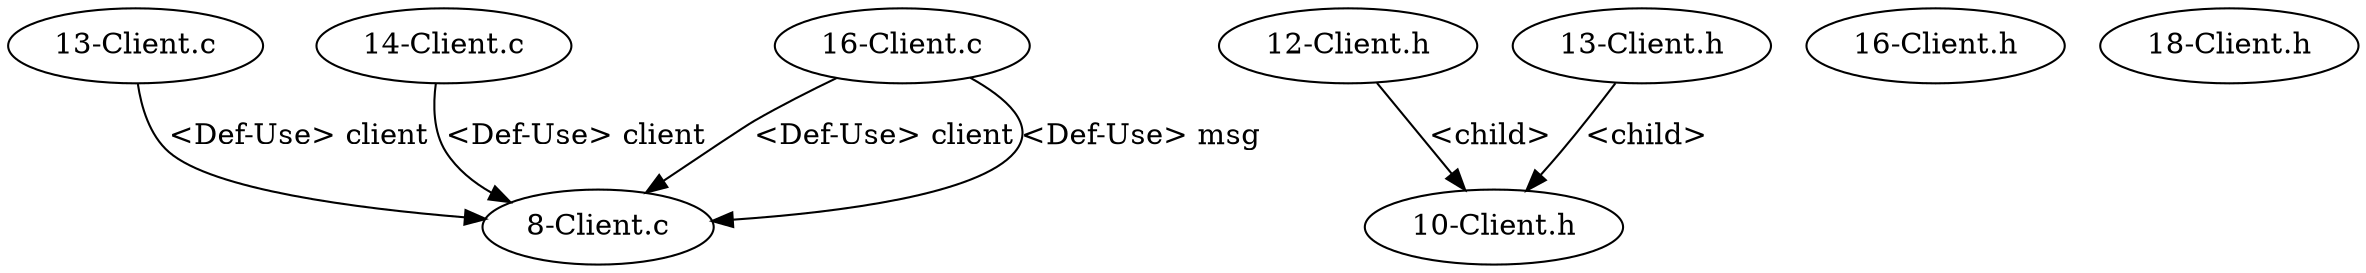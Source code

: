 digraph {
1 [label = "8-Client.c"];
2 [label = "13-Client.c"];
2 -> 1[label="<Def-Use> client"];
3 [label = "14-Client.c"];
3 -> 1[label="<Def-Use> client"];
4 [label = "16-Client.c"];
4 -> 1[label="<Def-Use> client"];
4 -> 1[label="<Def-Use> msg"];
5 [label = "10-Client.h"];
6 [label = "12-Client.h"];
7 [label = "13-Client.h"];
6 -> 5[label="<child>"];
7 -> 5[label="<child>"];
8 [label = "16-Client.h"];
9 [label = "18-Client.h"];
}